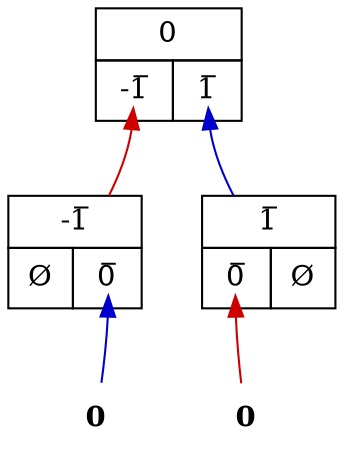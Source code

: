 digraph "0.0" {
   node_1 [shape=none,margin=0,label=
         <<TABLE BORDER="0" CELLBORDER="1" CELLSPACING="0" CELLPADDING="4">
         <TR><TD COLSPAN="2">0</TD></TR>
         <TR><TD PORT="L"> <TABLE BORDER="0" CELLBORDER="0" CELLPADDING="0"><TR><TD PORT="-1,1"> -1̅ </TD> &nbsp; </TR></TABLE> </TD><TD PORT="R"> <TABLE BORDER="0" CELLBORDER="0" CELLPADDING="0"><TR><TD PORT="1,1"> 1̅ </TD> &nbsp; </TR></TABLE> </TD></TR>
         </TABLE>>,
         ];
   node_1:"-1,1" -> node_2 [color="red3", dir=back];
   node_2 [shape=none,margin=0,label=
         <<TABLE BORDER="0" CELLBORDER="1" CELLSPACING="0" CELLPADDING="4">
         <TR><TD COLSPAN="2">-1̅</TD></TR>
         <TR><TD PORT="L"> Ø </TD><TD PORT="R"> <TABLE BORDER="0" CELLBORDER="0" CELLPADDING="0"><TR><TD PORT="0,1"> 0̅ </TD> &nbsp; </TR></TABLE> </TD></TR>
         </TABLE>>,
         ];
   node_2:"0,1" -> node_3 [color="blue3", dir=back];
   node_3 [shape=none,margin=0,label=<<B>0</B>>]
   node_1:"1,1" -> node_4 [color="blue3", dir=back];
   node_4 [shape=none,margin=0,label=
         <<TABLE BORDER="0" CELLBORDER="1" CELLSPACING="0" CELLPADDING="4">
         <TR><TD COLSPAN="2">1̅</TD></TR>
         <TR><TD PORT="L"> <TABLE BORDER="0" CELLBORDER="0" CELLPADDING="0"><TR><TD PORT="0,1"> 0̅ </TD> &nbsp; </TR></TABLE> </TD><TD PORT="R"> Ø </TD></TR>
         </TABLE>>,
         ];
   node_4:"0,1" -> node_5 [color="red3", dir=back];
   node_5 [shape=none,margin=0,label=<<B>0</B>>]
}
